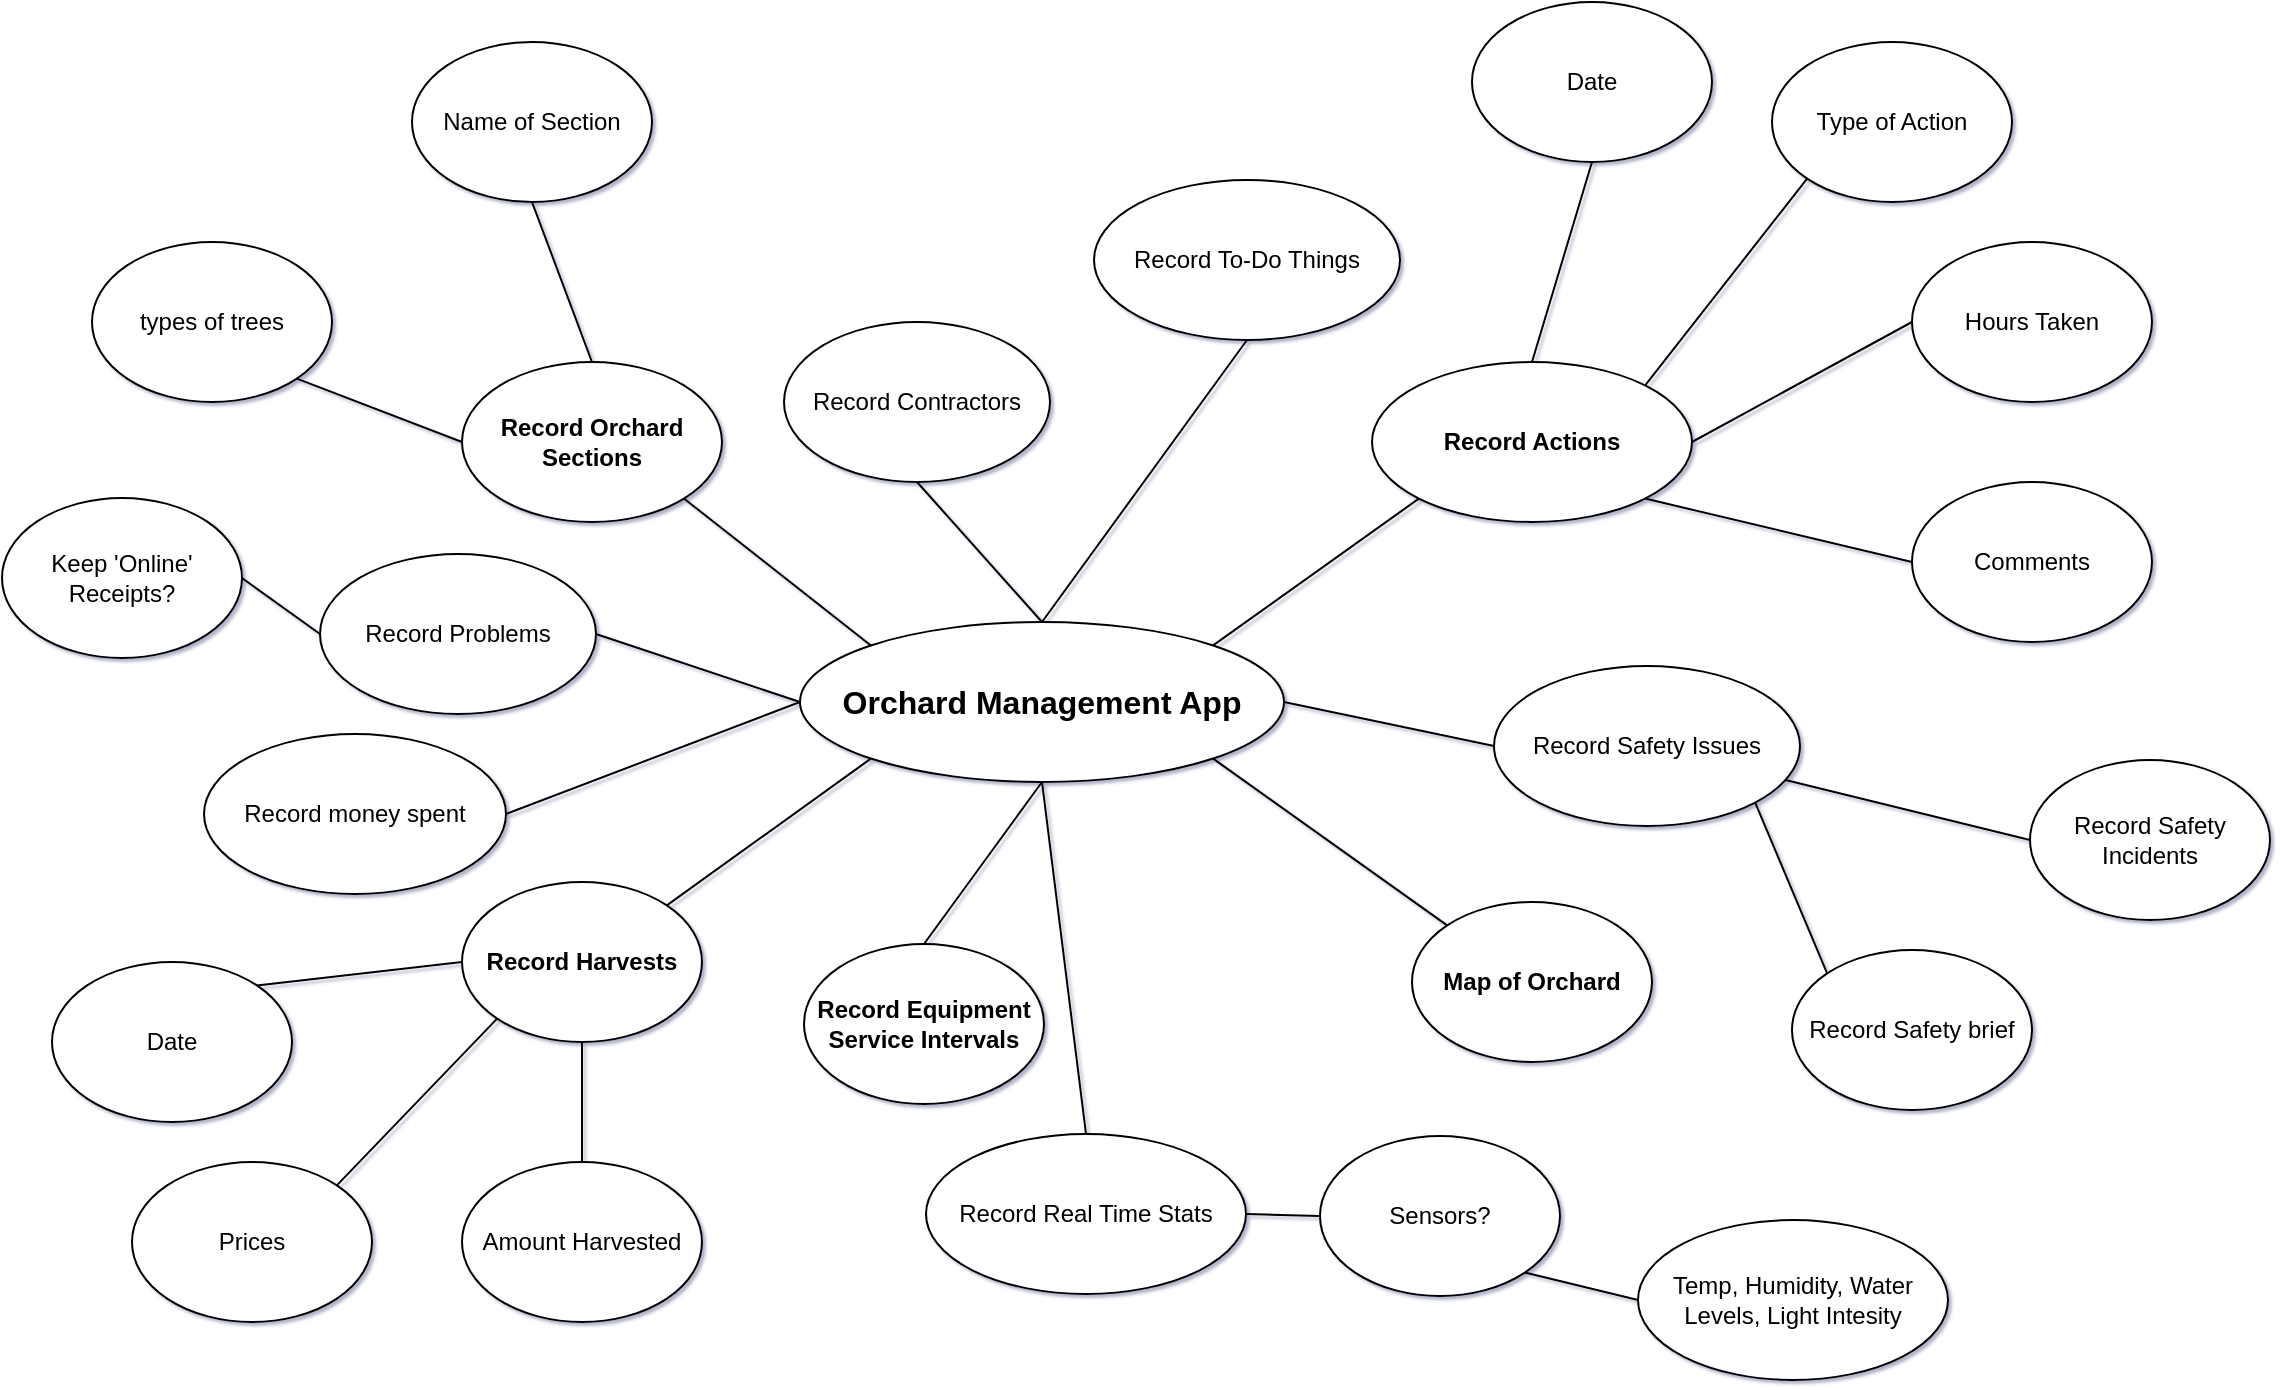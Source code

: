 <mxfile version="12.7.9" type="device"><diagram id="qTYBUFDCoRXEtTqJcv9N" name="Page-1"><mxGraphModel dx="1822" dy="745" grid="0" gridSize="10" guides="0" tooltips="1" connect="1" arrows="1" fold="1" page="0" pageScale="1" pageWidth="850" pageHeight="1100" math="0" shadow="1"><root><mxCell id="0"/><mxCell id="1" parent="0"/><mxCell id="1ssqdc31U5iB5A7Ov2qD-1" value="&lt;b&gt;&lt;font style=&quot;font-size: 16px&quot;&gt;Orchard Management App&lt;/font&gt;&lt;/b&gt;" style="ellipse;whiteSpace=wrap;html=1;" vertex="1" parent="1"><mxGeometry x="304" y="470" width="242" height="80" as="geometry"/></mxCell><mxCell id="1ssqdc31U5iB5A7Ov2qD-2" value="&lt;b&gt;Record Actions&lt;/b&gt;" style="ellipse;whiteSpace=wrap;html=1;" vertex="1" parent="1"><mxGeometry x="590" y="340" width="160" height="80" as="geometry"/></mxCell><mxCell id="1ssqdc31U5iB5A7Ov2qD-3" value="&lt;b&gt;Record Harvests&lt;/b&gt;" style="ellipse;whiteSpace=wrap;html=1;" vertex="1" parent="1"><mxGeometry x="135" y="600" width="120" height="80" as="geometry"/></mxCell><mxCell id="1ssqdc31U5iB5A7Ov2qD-4" value="&lt;b&gt;Record Orchard Sections&lt;/b&gt;" style="ellipse;whiteSpace=wrap;html=1;" vertex="1" parent="1"><mxGeometry x="135" y="340" width="130" height="80" as="geometry"/></mxCell><mxCell id="1ssqdc31U5iB5A7Ov2qD-5" value="types of trees" style="ellipse;whiteSpace=wrap;html=1;" vertex="1" parent="1"><mxGeometry x="-50" y="280" width="120" height="80" as="geometry"/></mxCell><mxCell id="1ssqdc31U5iB5A7Ov2qD-6" value="&lt;b&gt;Map of Orchard&lt;/b&gt;" style="ellipse;whiteSpace=wrap;html=1;" vertex="1" parent="1"><mxGeometry x="610" y="610" width="120" height="80" as="geometry"/></mxCell><mxCell id="1ssqdc31U5iB5A7Ov2qD-7" value="Date" style="ellipse;whiteSpace=wrap;html=1;" vertex="1" parent="1"><mxGeometry x="640" y="160" width="120" height="80" as="geometry"/></mxCell><mxCell id="1ssqdc31U5iB5A7Ov2qD-8" value="Type of Action" style="ellipse;whiteSpace=wrap;html=1;" vertex="1" parent="1"><mxGeometry x="790" y="180" width="120" height="80" as="geometry"/></mxCell><mxCell id="1ssqdc31U5iB5A7Ov2qD-9" value="Hours Taken" style="ellipse;whiteSpace=wrap;html=1;" vertex="1" parent="1"><mxGeometry x="860" y="280" width="120" height="80" as="geometry"/></mxCell><mxCell id="1ssqdc31U5iB5A7Ov2qD-10" value="Comments" style="ellipse;whiteSpace=wrap;html=1;" vertex="1" parent="1"><mxGeometry x="860" y="400" width="120" height="80" as="geometry"/></mxCell><mxCell id="1ssqdc31U5iB5A7Ov2qD-12" value="Date" style="ellipse;whiteSpace=wrap;html=1;" vertex="1" parent="1"><mxGeometry x="-70" y="640" width="120" height="80" as="geometry"/></mxCell><mxCell id="1ssqdc31U5iB5A7Ov2qD-13" value="Prices" style="ellipse;whiteSpace=wrap;html=1;" vertex="1" parent="1"><mxGeometry x="-30" y="740" width="120" height="80" as="geometry"/></mxCell><mxCell id="1ssqdc31U5iB5A7Ov2qD-14" value="Amount Harvested" style="ellipse;whiteSpace=wrap;html=1;" vertex="1" parent="1"><mxGeometry x="135" y="740" width="120" height="80" as="geometry"/></mxCell><mxCell id="1ssqdc31U5iB5A7Ov2qD-15" value="Name of Section" style="ellipse;whiteSpace=wrap;html=1;" vertex="1" parent="1"><mxGeometry x="110" y="180" width="120" height="80" as="geometry"/></mxCell><mxCell id="1ssqdc31U5iB5A7Ov2qD-16" value="" style="endArrow=none;html=1;entryX=0;entryY=1;entryDx=0;entryDy=0;exitX=1;exitY=0;exitDx=0;exitDy=0;" edge="1" parent="1" source="1ssqdc31U5iB5A7Ov2qD-3" target="1ssqdc31U5iB5A7Ov2qD-1"><mxGeometry width="50" height="50" relative="1" as="geometry"><mxPoint x="260" y="600" as="sourcePoint"/><mxPoint x="310" y="550" as="targetPoint"/></mxGeometry></mxCell><mxCell id="1ssqdc31U5iB5A7Ov2qD-17" value="" style="endArrow=none;html=1;entryX=1;entryY=1;entryDx=0;entryDy=0;exitX=0;exitY=0;exitDx=0;exitDy=0;" edge="1" parent="1" source="1ssqdc31U5iB5A7Ov2qD-6" target="1ssqdc31U5iB5A7Ov2qD-1"><mxGeometry width="50" height="50" relative="1" as="geometry"><mxPoint x="520" y="620" as="sourcePoint"/><mxPoint x="570" y="570" as="targetPoint"/></mxGeometry></mxCell><mxCell id="1ssqdc31U5iB5A7Ov2qD-18" value="" style="endArrow=none;html=1;entryX=0;entryY=1;entryDx=0;entryDy=0;exitX=1;exitY=0;exitDx=0;exitDy=0;" edge="1" parent="1" source="1ssqdc31U5iB5A7Ov2qD-1" target="1ssqdc31U5iB5A7Ov2qD-2"><mxGeometry width="50" height="50" relative="1" as="geometry"><mxPoint x="480" y="450" as="sourcePoint"/><mxPoint x="530" y="400" as="targetPoint"/></mxGeometry></mxCell><mxCell id="1ssqdc31U5iB5A7Ov2qD-19" value="" style="endArrow=none;html=1;entryX=0;entryY=0;entryDx=0;entryDy=0;exitX=1;exitY=1;exitDx=0;exitDy=0;" edge="1" parent="1" source="1ssqdc31U5iB5A7Ov2qD-4" target="1ssqdc31U5iB5A7Ov2qD-1"><mxGeometry width="50" height="50" relative="1" as="geometry"><mxPoint x="140" y="500" as="sourcePoint"/><mxPoint x="190" y="450" as="targetPoint"/></mxGeometry></mxCell><mxCell id="1ssqdc31U5iB5A7Ov2qD-20" value="" style="endArrow=none;html=1;entryX=0.5;entryY=1;entryDx=0;entryDy=0;exitX=0.5;exitY=0;exitDx=0;exitDy=0;" edge="1" parent="1" source="1ssqdc31U5iB5A7Ov2qD-4" target="1ssqdc31U5iB5A7Ov2qD-15"><mxGeometry width="50" height="50" relative="1" as="geometry"><mxPoint x="220" y="320" as="sourcePoint"/><mxPoint x="270" y="270" as="targetPoint"/></mxGeometry></mxCell><mxCell id="1ssqdc31U5iB5A7Ov2qD-21" value="" style="endArrow=none;html=1;entryX=0;entryY=0.5;entryDx=0;entryDy=0;exitX=1;exitY=1;exitDx=0;exitDy=0;" edge="1" parent="1" source="1ssqdc31U5iB5A7Ov2qD-5" target="1ssqdc31U5iB5A7Ov2qD-4"><mxGeometry width="50" height="50" relative="1" as="geometry"><mxPoint x="20" y="430" as="sourcePoint"/><mxPoint x="70" y="380" as="targetPoint"/></mxGeometry></mxCell><mxCell id="1ssqdc31U5iB5A7Ov2qD-22" value="" style="endArrow=none;html=1;entryX=0.5;entryY=1;entryDx=0;entryDy=0;exitX=0.5;exitY=0;exitDx=0;exitDy=0;" edge="1" parent="1" source="1ssqdc31U5iB5A7Ov2qD-2" target="1ssqdc31U5iB5A7Ov2qD-7"><mxGeometry width="50" height="50" relative="1" as="geometry"><mxPoint x="560" y="290" as="sourcePoint"/><mxPoint x="610" y="240" as="targetPoint"/></mxGeometry></mxCell><mxCell id="1ssqdc31U5iB5A7Ov2qD-23" value="" style="endArrow=none;html=1;entryX=0;entryY=1;entryDx=0;entryDy=0;exitX=1;exitY=0;exitDx=0;exitDy=0;" edge="1" parent="1" source="1ssqdc31U5iB5A7Ov2qD-2" target="1ssqdc31U5iB5A7Ov2qD-8"><mxGeometry width="50" height="50" relative="1" as="geometry"><mxPoint x="730" y="330" as="sourcePoint"/><mxPoint x="780" y="280" as="targetPoint"/></mxGeometry></mxCell><mxCell id="1ssqdc31U5iB5A7Ov2qD-24" value="" style="endArrow=none;html=1;entryX=0;entryY=0.5;entryDx=0;entryDy=0;exitX=1;exitY=0.5;exitDx=0;exitDy=0;" edge="1" parent="1" source="1ssqdc31U5iB5A7Ov2qD-2" target="1ssqdc31U5iB5A7Ov2qD-9"><mxGeometry width="50" height="50" relative="1" as="geometry"><mxPoint x="800" y="380" as="sourcePoint"/><mxPoint x="850" y="330" as="targetPoint"/></mxGeometry></mxCell><mxCell id="1ssqdc31U5iB5A7Ov2qD-25" value="" style="endArrow=none;html=1;exitX=1;exitY=1;exitDx=0;exitDy=0;entryX=0;entryY=0.5;entryDx=0;entryDy=0;" edge="1" parent="1" source="1ssqdc31U5iB5A7Ov2qD-2" target="1ssqdc31U5iB5A7Ov2qD-10"><mxGeometry width="50" height="50" relative="1" as="geometry"><mxPoint x="760" y="440" as="sourcePoint"/><mxPoint x="810" y="390" as="targetPoint"/></mxGeometry></mxCell><mxCell id="1ssqdc31U5iB5A7Ov2qD-26" value="" style="endArrow=none;html=1;entryX=0.5;entryY=1;entryDx=0;entryDy=0;exitX=0.5;exitY=0;exitDx=0;exitDy=0;" edge="1" parent="1" source="1ssqdc31U5iB5A7Ov2qD-14" target="1ssqdc31U5iB5A7Ov2qD-3"><mxGeometry width="50" height="50" relative="1" as="geometry"><mxPoint x="260" y="730" as="sourcePoint"/><mxPoint x="310" y="680" as="targetPoint"/></mxGeometry></mxCell><mxCell id="1ssqdc31U5iB5A7Ov2qD-27" value="" style="endArrow=none;html=1;entryX=0;entryY=0.5;entryDx=0;entryDy=0;exitX=1;exitY=0;exitDx=0;exitDy=0;" edge="1" parent="1" source="1ssqdc31U5iB5A7Ov2qD-12" target="1ssqdc31U5iB5A7Ov2qD-3"><mxGeometry width="50" height="50" relative="1" as="geometry"><mxPoint x="60" y="630" as="sourcePoint"/><mxPoint x="100" y="630" as="targetPoint"/></mxGeometry></mxCell><mxCell id="1ssqdc31U5iB5A7Ov2qD-28" value="" style="endArrow=none;html=1;entryX=0;entryY=1;entryDx=0;entryDy=0;exitX=1;exitY=0;exitDx=0;exitDy=0;" edge="1" parent="1" source="1ssqdc31U5iB5A7Ov2qD-13" target="1ssqdc31U5iB5A7Ov2qD-3"><mxGeometry width="50" height="50" relative="1" as="geometry"><mxPoint x="90" y="750" as="sourcePoint"/><mxPoint x="140" y="700" as="targetPoint"/></mxGeometry></mxCell><mxCell id="1ssqdc31U5iB5A7Ov2qD-29" value="&lt;b&gt;Record Equipment Service Intervals&lt;/b&gt;" style="ellipse;whiteSpace=wrap;html=1;" vertex="1" parent="1"><mxGeometry x="306" y="631" width="120" height="80" as="geometry"/></mxCell><mxCell id="1ssqdc31U5iB5A7Ov2qD-30" value="Record Contractors" style="ellipse;whiteSpace=wrap;html=1;" vertex="1" parent="1"><mxGeometry x="296" y="320" width="133" height="80" as="geometry"/></mxCell><mxCell id="1ssqdc31U5iB5A7Ov2qD-31" value="Record Safety Issues" style="ellipse;whiteSpace=wrap;html=1;" vertex="1" parent="1"><mxGeometry x="651" y="492" width="153" height="80" as="geometry"/></mxCell><mxCell id="1ssqdc31U5iB5A7Ov2qD-32" value="Record Problems" style="ellipse;whiteSpace=wrap;html=1;" vertex="1" parent="1"><mxGeometry x="64" y="436" width="138" height="80" as="geometry"/></mxCell><mxCell id="1ssqdc31U5iB5A7Ov2qD-33" value="Record Safety Incidents" style="ellipse;whiteSpace=wrap;html=1;" vertex="1" parent="1"><mxGeometry x="919" y="539" width="120" height="80" as="geometry"/></mxCell><mxCell id="1ssqdc31U5iB5A7Ov2qD-34" value="Record Safety brief" style="ellipse;whiteSpace=wrap;html=1;" vertex="1" parent="1"><mxGeometry x="800" y="634" width="120" height="80" as="geometry"/></mxCell><mxCell id="1ssqdc31U5iB5A7Ov2qD-35" value="" style="endArrow=none;html=1;entryX=0;entryY=0.5;entryDx=0;entryDy=0;" edge="1" parent="1" source="1ssqdc31U5iB5A7Ov2qD-31" target="1ssqdc31U5iB5A7Ov2qD-33"><mxGeometry width="50" height="50" relative="1" as="geometry"><mxPoint x="804" y="582" as="sourcePoint"/><mxPoint x="874.711" y="532" as="targetPoint"/></mxGeometry></mxCell><mxCell id="1ssqdc31U5iB5A7Ov2qD-36" value="" style="endArrow=none;html=1;entryX=0;entryY=0;entryDx=0;entryDy=0;exitX=1;exitY=1;exitDx=0;exitDy=0;" edge="1" parent="1" source="1ssqdc31U5iB5A7Ov2qD-31" target="1ssqdc31U5iB5A7Ov2qD-34"><mxGeometry width="50" height="50" relative="1" as="geometry"><mxPoint x="764" y="631" as="sourcePoint"/><mxPoint x="814" y="581" as="targetPoint"/></mxGeometry></mxCell><mxCell id="1ssqdc31U5iB5A7Ov2qD-37" value="" style="endArrow=none;html=1;entryX=0;entryY=0.5;entryDx=0;entryDy=0;exitX=1;exitY=0.5;exitDx=0;exitDy=0;" edge="1" parent="1" source="1ssqdc31U5iB5A7Ov2qD-1" target="1ssqdc31U5iB5A7Ov2qD-31"><mxGeometry width="50" height="50" relative="1" as="geometry"><mxPoint x="587" y="510" as="sourcePoint"/><mxPoint x="637" y="460" as="targetPoint"/></mxGeometry></mxCell><mxCell id="1ssqdc31U5iB5A7Ov2qD-38" value="" style="endArrow=none;html=1;entryX=0;entryY=0.5;entryDx=0;entryDy=0;exitX=1;exitY=0.5;exitDx=0;exitDy=0;" edge="1" parent="1" source="1ssqdc31U5iB5A7Ov2qD-32" target="1ssqdc31U5iB5A7Ov2qD-1"><mxGeometry width="50" height="50" relative="1" as="geometry"><mxPoint x="198" y="520" as="sourcePoint"/><mxPoint x="248" y="470" as="targetPoint"/></mxGeometry></mxCell><mxCell id="1ssqdc31U5iB5A7Ov2qD-39" value="" style="endArrow=none;html=1;entryX=0.5;entryY=1;entryDx=0;entryDy=0;exitX=0.5;exitY=0;exitDx=0;exitDy=0;" edge="1" parent="1" source="1ssqdc31U5iB5A7Ov2qD-29" target="1ssqdc31U5iB5A7Ov2qD-1"><mxGeometry width="50" height="50" relative="1" as="geometry"><mxPoint x="393" y="624" as="sourcePoint"/><mxPoint x="443" y="574" as="targetPoint"/></mxGeometry></mxCell><mxCell id="1ssqdc31U5iB5A7Ov2qD-40" value="" style="endArrow=none;html=1;exitX=0.5;exitY=0;exitDx=0;exitDy=0;entryX=0.5;entryY=1;entryDx=0;entryDy=0;" edge="1" parent="1" source="1ssqdc31U5iB5A7Ov2qD-1" target="1ssqdc31U5iB5A7Ov2qD-30"><mxGeometry width="50" height="50" relative="1" as="geometry"><mxPoint x="293" y="321" as="sourcePoint"/><mxPoint x="343" y="271" as="targetPoint"/></mxGeometry></mxCell><mxCell id="1ssqdc31U5iB5A7Ov2qD-41" value="Record To-Do Things" style="ellipse;whiteSpace=wrap;html=1;" vertex="1" parent="1"><mxGeometry x="451" y="249" width="153" height="80" as="geometry"/></mxCell><mxCell id="1ssqdc31U5iB5A7Ov2qD-42" value="" style="endArrow=none;html=1;exitX=0.5;exitY=0;exitDx=0;exitDy=0;entryX=0.5;entryY=1;entryDx=0;entryDy=0;" edge="1" parent="1" source="1ssqdc31U5iB5A7Ov2qD-1" target="1ssqdc31U5iB5A7Ov2qD-41"><mxGeometry width="50" height="50" relative="1" as="geometry"><mxPoint x="474" y="374" as="sourcePoint"/><mxPoint x="524" y="324" as="targetPoint"/></mxGeometry></mxCell><mxCell id="1ssqdc31U5iB5A7Ov2qD-43" value="Record Real Time Stats" style="ellipse;whiteSpace=wrap;html=1;" vertex="1" parent="1"><mxGeometry x="367" y="726" width="160" height="80" as="geometry"/></mxCell><mxCell id="1ssqdc31U5iB5A7Ov2qD-44" value="" style="endArrow=none;html=1;entryX=0.5;entryY=1;entryDx=0;entryDy=0;exitX=0.5;exitY=0;exitDx=0;exitDy=0;" edge="1" parent="1" source="1ssqdc31U5iB5A7Ov2qD-43" target="1ssqdc31U5iB5A7Ov2qD-1"><mxGeometry width="50" height="50" relative="1" as="geometry"><mxPoint x="458" y="644" as="sourcePoint"/><mxPoint x="508" y="594" as="targetPoint"/></mxGeometry></mxCell><mxCell id="1ssqdc31U5iB5A7Ov2qD-45" value="Sensors?" style="ellipse;whiteSpace=wrap;html=1;" vertex="1" parent="1"><mxGeometry x="564" y="727" width="120" height="80" as="geometry"/></mxCell><mxCell id="1ssqdc31U5iB5A7Ov2qD-46" value="" style="endArrow=none;html=1;entryX=0;entryY=0.5;entryDx=0;entryDy=0;exitX=1;exitY=0.5;exitDx=0;exitDy=0;" edge="1" parent="1" source="1ssqdc31U5iB5A7Ov2qD-43" target="1ssqdc31U5iB5A7Ov2qD-45"><mxGeometry width="50" height="50" relative="1" as="geometry"><mxPoint x="571" y="837" as="sourcePoint"/><mxPoint x="621" y="787" as="targetPoint"/></mxGeometry></mxCell><mxCell id="1ssqdc31U5iB5A7Ov2qD-47" value="Temp, Humidity, Water Levels, Light Intesity" style="ellipse;whiteSpace=wrap;html=1;" vertex="1" parent="1"><mxGeometry x="723" y="769" width="155" height="80" as="geometry"/></mxCell><mxCell id="1ssqdc31U5iB5A7Ov2qD-48" value="" style="endArrow=none;html=1;entryX=0;entryY=0.5;entryDx=0;entryDy=0;exitX=1;exitY=1;exitDx=0;exitDy=0;" edge="1" parent="1" source="1ssqdc31U5iB5A7Ov2qD-45" target="1ssqdc31U5iB5A7Ov2qD-47"><mxGeometry width="50" height="50" relative="1" as="geometry"><mxPoint x="694" y="832" as="sourcePoint"/><mxPoint x="692" y="808" as="targetPoint"/></mxGeometry></mxCell><mxCell id="1ssqdc31U5iB5A7Ov2qD-49" value="Record money spent" style="ellipse;whiteSpace=wrap;html=1;" vertex="1" parent="1"><mxGeometry x="6" y="526" width="151" height="80" as="geometry"/></mxCell><mxCell id="1ssqdc31U5iB5A7Ov2qD-50" value="" style="endArrow=none;html=1;entryX=0;entryY=0.5;entryDx=0;entryDy=0;exitX=1;exitY=0.5;exitDx=0;exitDy=0;" edge="1" parent="1" source="1ssqdc31U5iB5A7Ov2qD-49" target="1ssqdc31U5iB5A7Ov2qD-1"><mxGeometry width="50" height="50" relative="1" as="geometry"><mxPoint x="135" y="575" as="sourcePoint"/><mxPoint x="185" y="525" as="targetPoint"/></mxGeometry></mxCell><mxCell id="1ssqdc31U5iB5A7Ov2qD-51" value="Keep 'Online' Receipts?" style="ellipse;whiteSpace=wrap;html=1;" vertex="1" parent="1"><mxGeometry x="-95" y="408" width="120" height="80" as="geometry"/></mxCell><mxCell id="1ssqdc31U5iB5A7Ov2qD-52" value="" style="endArrow=none;html=1;entryX=0;entryY=0.5;entryDx=0;entryDy=0;exitX=1;exitY=0.5;exitDx=0;exitDy=0;" edge="1" parent="1" source="1ssqdc31U5iB5A7Ov2qD-51" target="1ssqdc31U5iB5A7Ov2qD-32"><mxGeometry width="50" height="50" relative="1" as="geometry"><mxPoint x="-100" y="575" as="sourcePoint"/><mxPoint x="-50" y="525" as="targetPoint"/></mxGeometry></mxCell></root></mxGraphModel></diagram></mxfile>
